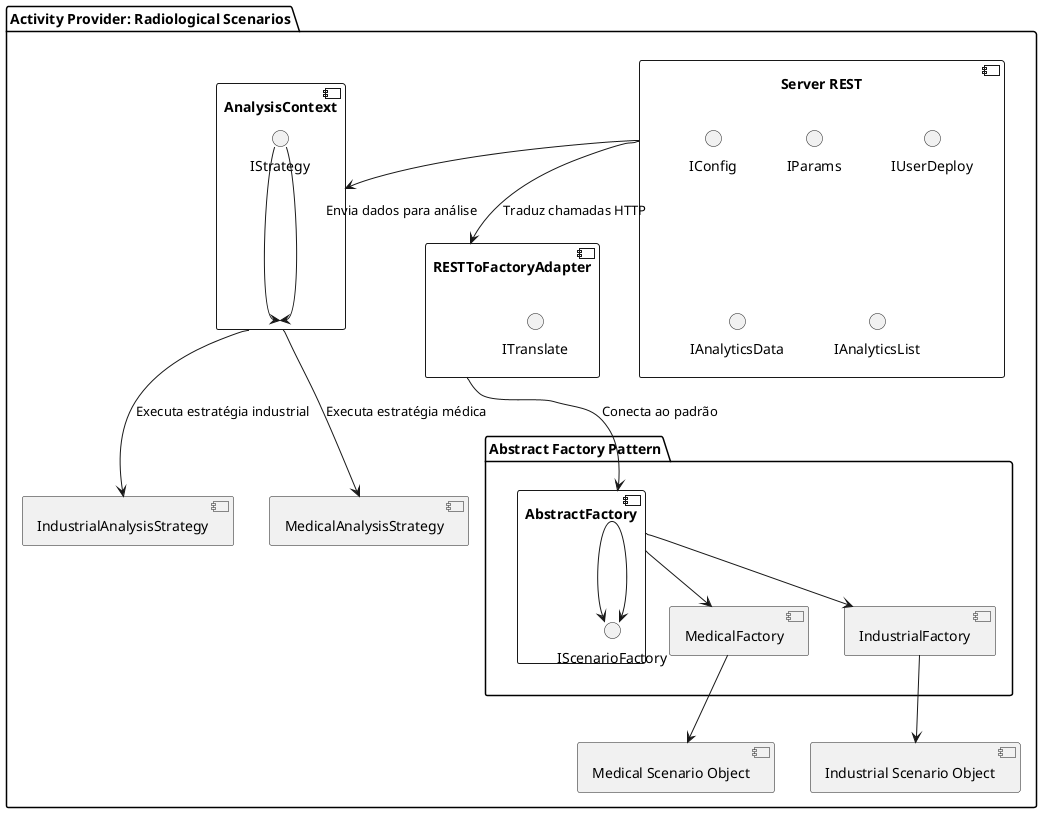 @startuml
package "Activity Provider: Radiological Scenarios" {
    component "Server REST" {
        interface IConfig
        interface IParams
        interface IUserDeploy
        interface IAnalyticsData
        interface IAnalyticsList
    }

    component "RESTToFactoryAdapter" {
        interface ITranslate
    }

    package "Abstract Factory Pattern" {
        component "AbstractFactory" {
            interface IScenarioFactory
        }
        component "MedicalFactory" {
            AbstractFactory --> IScenarioFactory
        }
        component "IndustrialFactory" {
            AbstractFactory --> IScenarioFactory
        }
    }

    component "AnalysisContext" {
        interface IStrategy
    }

    component "MedicalAnalysisStrategy" {
        IStrategy --> AnalysisContext
    }

    component "IndustrialAnalysisStrategy" {
        IStrategy --> AnalysisContext
    }

    component "Medical Scenario Object"
    component "Industrial Scenario Object"
}

"Server REST" --> "RESTToFactoryAdapter" : Traduz chamadas HTTP
"RESTToFactoryAdapter" --> "AbstractFactory" : Conecta ao padrão
"AbstractFactory" --> "MedicalFactory"
"AbstractFactory" --> "IndustrialFactory"
"MedicalFactory" --> "Medical Scenario Object"
"IndustrialFactory" --> "Industrial Scenario Object"

"Server REST" --> "AnalysisContext" : Envia dados para análise
"AnalysisContext" --> "MedicalAnalysisStrategy" : Executa estratégia médica
"AnalysisContext" --> "IndustrialAnalysisStrategy" : Executa estratégia industrial
@enduml

